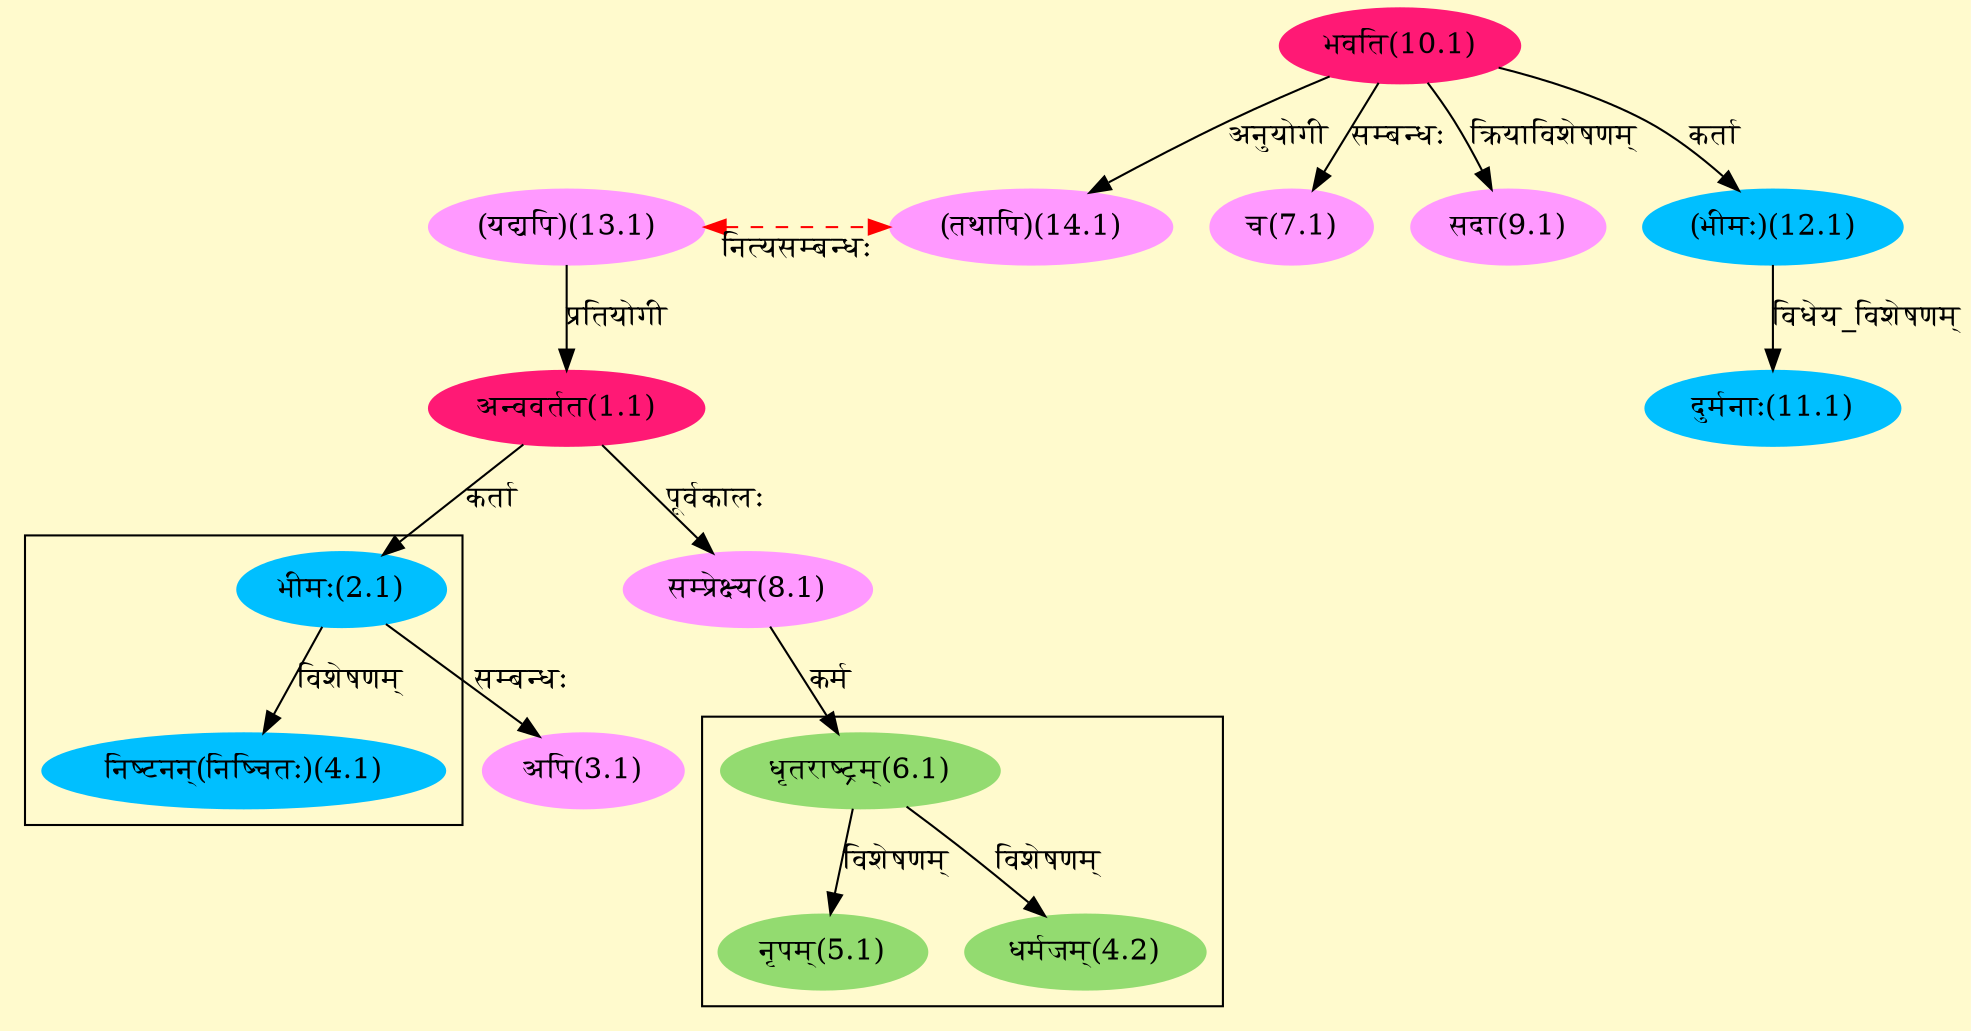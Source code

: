digraph G{
rankdir=BT;
 compound=true;
 bgcolor="lemonchiffon1";

subgraph cluster_1{
Node4_1 [style=filled, color="#00BFFF" label = "निष्टनन्(निष्चितः)(4.1)"]
Node2_1 [style=filled, color="#00BFFF" label = "भीमः(2.1)"]

}

subgraph cluster_2{
Node4_2 [style=filled, color="#93DB70" label = "धर्मजम्(4.2)"]
Node6_1 [style=filled, color="#93DB70" label = "धृतराष्ट्रम्(6.1)"]
Node5_1 [style=filled, color="#93DB70" label = "नृपम्(5.1)"]

}
Node1_1 [style=filled, color="#FF1975" label = "अन्ववर्तत(1.1)"]
Node13_1 [style=filled, color="#FF99FF" label = "(यद्यपि)(13.1)"]
Node2_1 [style=filled, color="#00BFFF" label = "भीमः(2.1)"]
Node [style=filled, color="" label = "()"]
Node3_1 [style=filled, color="#FF99FF" label = "अपि(3.1)"]
Node6_1 [style=filled, color="#93DB70" label = "धृतराष्ट्रम्(6.1)"]
Node8_1 [style=filled, color="#FF99FF" label = "सम्प्रेक्ष्य(8.1)"]
Node7_1 [style=filled, color="#FF99FF" label = "च(7.1)"]
Node10_1 [style=filled, color="#FF1975" label = "भवति(10.1)"]
Node9_1 [style=filled, color="#FF99FF" label = "सदा(9.1)"]
Node12_1 [style=filled, color="#00BFFF" label = "(भीमः)(12.1)"]
Node11_1 [style=filled, color="#00BFFF" label = "दुर्मनाः(11.1)"]
Node14_1 [style=filled, color="#FF99FF" label = "(तथापि)(14.1)"]
{rank = same; Node13_1; Node14_1;}
/* Start of Relations section */

Node1_1 -> Node13_1 [  label="प्रतियोगी"  dir="back" ]
Node2_1 -> Node1_1 [  label="कर्ता"  dir="back" ]
Node3_1 -> Node2_1 [  label="सम्बन्धः"  dir="back" ]
Node4_1 -> Node2_1 [  label="विशेषणम्"  dir="back" ]
Node4_2 -> Node6_1 [  label="विशेषणम्"  dir="back" ]
Node5_1 -> Node6_1 [  label="विशेषणम्"  dir="back" ]
Node6_1 -> Node8_1 [  label="कर्म"  dir="back" ]
Node7_1 -> Node10_1 [  label="सम्बन्धः"  dir="back" ]
Node8_1 -> Node1_1 [  label="पूर्वकालः"  dir="back" ]
Node9_1 -> Node10_1 [  label="क्रियाविशेषणम्"  dir="back" ]
Node11_1 -> Node12_1 [  label="विधेय_विशेषणम्"  dir="back" ]
Node12_1 -> Node10_1 [  label="कर्ता"  dir="back" ]
Node13_1 -> Node14_1 [ style=dashed color="red" label="नित्यसम्बन्धः"  dir="both" ]
Node14_1 -> Node10_1 [  label="अनुयोगी"  dir="back" ]
}
